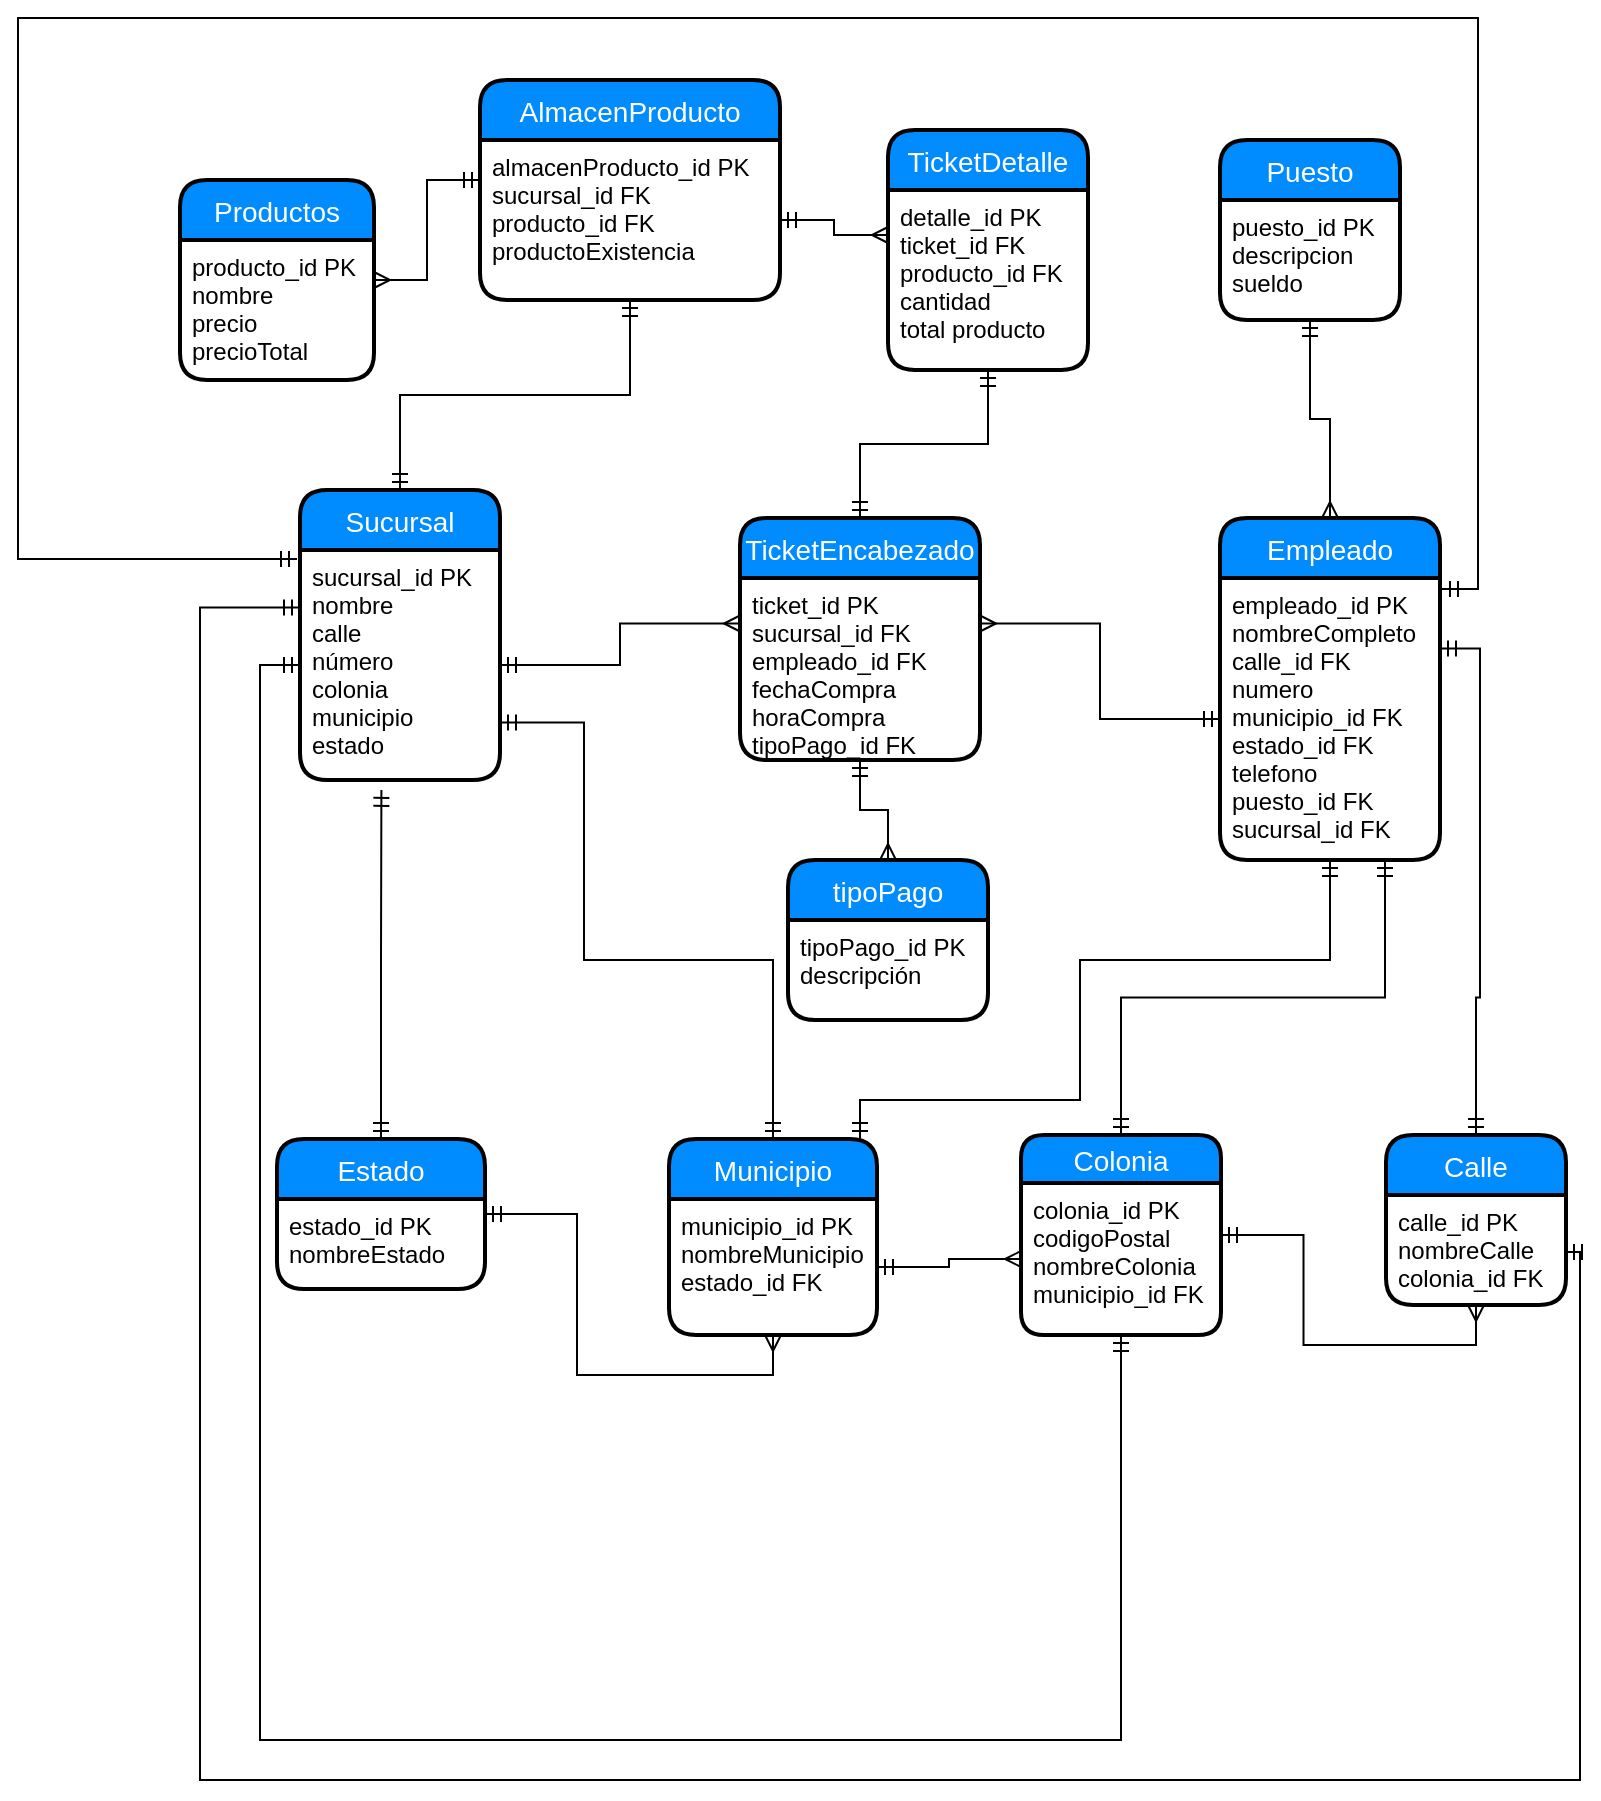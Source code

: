 <mxfile version="12.0.2" type="device" pages="1"><diagram id="1duJwffLRV239MM4g9u-" name="Page-1"><mxGraphModel dx="2221" dy="2103" grid="1" gridSize="10" guides="1" tooltips="1" connect="1" arrows="1" fold="1" page="1" pageScale="1" pageWidth="827" pageHeight="1169" math="0" shadow="0"><root><mxCell id="0"/><mxCell id="1" parent="0"/><mxCell id="F7GqYB8TlzYs9EUbxnbi-29" style="edgeStyle=orthogonalEdgeStyle;rounded=0;orthogonalLoop=1;jettySize=auto;html=1;entryX=0.5;entryY=1;entryDx=0;entryDy=0;endArrow=ERmandOne;endFill=0;startArrow=ERmandOne;startFill=0;" parent="1" source="F7GqYB8TlzYs9EUbxnbi-15" target="F7GqYB8TlzYs9EUbxnbi-14" edge="1"><mxGeometry relative="1" as="geometry"/></mxCell><mxCell id="F7GqYB8TlzYs9EUbxnbi-15" value="TicketEncabezado" style="swimlane;childLayout=stackLayout;horizontal=1;startSize=30;horizontalStack=0;fillColor=#008cff;fontColor=#FFFFFF;rounded=1;fontSize=14;fontStyle=0;strokeWidth=2;resizeParent=0;resizeLast=1;shadow=0;dashed=0;align=center;" parent="1" vertex="1"><mxGeometry x="-60" y="-41" width="120" height="121" as="geometry"/></mxCell><mxCell id="F7GqYB8TlzYs9EUbxnbi-16" value="ticket_id PK&#10;sucursal_id FK&#10;empleado_id FK&#10;fechaCompra&#10;horaCompra&#10;tipoPago_id FK" style="align=left;strokeColor=none;fillColor=none;spacingLeft=4;fontSize=12;verticalAlign=top;resizable=0;rotatable=0;part=1;" parent="F7GqYB8TlzYs9EUbxnbi-15" vertex="1"><mxGeometry y="30" width="120" height="91" as="geometry"/></mxCell><mxCell id="F7GqYB8TlzYs9EUbxnbi-17" value="tipoPago" style="swimlane;childLayout=stackLayout;horizontal=1;startSize=30;horizontalStack=0;fillColor=#008cff;fontColor=#FFFFFF;rounded=1;fontSize=14;fontStyle=0;strokeWidth=2;resizeParent=0;resizeLast=1;shadow=0;dashed=0;align=center;" parent="1" vertex="1"><mxGeometry x="-36" y="130" width="100" height="80" as="geometry"/></mxCell><mxCell id="F7GqYB8TlzYs9EUbxnbi-18" value="tipoPago_id PK&#10;descripción" style="align=left;strokeColor=none;fillColor=none;spacingLeft=4;fontSize=12;verticalAlign=top;resizable=0;rotatable=0;part=1;" parent="F7GqYB8TlzYs9EUbxnbi-17" vertex="1"><mxGeometry y="30" width="100" height="50" as="geometry"/></mxCell><mxCell id="F7GqYB8TlzYs9EUbxnbi-30" style="edgeStyle=orthogonalEdgeStyle;rounded=0;orthogonalLoop=1;jettySize=auto;html=1;entryX=0.5;entryY=0;entryDx=0;entryDy=0;startArrow=ERmandOne;startFill=0;endArrow=ERmany;endFill=0;" parent="1" source="F7GqYB8TlzYs9EUbxnbi-12" target="F7GqYB8TlzYs9EUbxnbi-3" edge="1"><mxGeometry relative="1" as="geometry"/></mxCell><mxCell id="F7GqYB8TlzYs9EUbxnbi-31" style="edgeStyle=orthogonalEdgeStyle;rounded=0;orthogonalLoop=1;jettySize=auto;html=1;entryX=1;entryY=0.25;entryDx=0;entryDy=0;startArrow=ERmandOne;startFill=0;endArrow=ERmany;endFill=0;" parent="1" source="F7GqYB8TlzYs9EUbxnbi-4" target="F7GqYB8TlzYs9EUbxnbi-16" edge="1"><mxGeometry relative="1" as="geometry"/></mxCell><mxCell id="F7GqYB8TlzYs9EUbxnbi-3" value="Empleado" style="swimlane;childLayout=stackLayout;horizontal=1;startSize=30;horizontalStack=0;fillColor=#008cff;fontColor=#FFFFFF;rounded=1;fontSize=14;fontStyle=0;strokeWidth=2;resizeParent=0;resizeLast=1;shadow=0;dashed=0;align=center;" parent="1" vertex="1"><mxGeometry x="180" y="-41" width="110" height="171" as="geometry"/></mxCell><mxCell id="F7GqYB8TlzYs9EUbxnbi-4" value="empleado_id PK&#10;nombreCompleto&#10;calle_id FK&#10;numero&#10;municipio_id FK&#10;estado_id FK&#10;telefono&#10;puesto_id FK&#10;sucursal_id FK" style="align=left;strokeColor=none;fillColor=none;spacingLeft=4;fontSize=12;verticalAlign=top;resizable=0;rotatable=0;part=1;" parent="F7GqYB8TlzYs9EUbxnbi-3" vertex="1"><mxGeometry y="30" width="110" height="141" as="geometry"/></mxCell><mxCell id="F7GqYB8TlzYs9EUbxnbi-32" style="edgeStyle=orthogonalEdgeStyle;rounded=0;orthogonalLoop=1;jettySize=auto;html=1;entryX=0.5;entryY=0;entryDx=0;entryDy=0;startArrow=ERmandOne;startFill=0;endArrow=ERmany;endFill=0;" parent="1" source="F7GqYB8TlzYs9EUbxnbi-16" target="F7GqYB8TlzYs9EUbxnbi-17" edge="1"><mxGeometry relative="1" as="geometry"/></mxCell><mxCell id="F7GqYB8TlzYs9EUbxnbi-42" style="edgeStyle=orthogonalEdgeStyle;rounded=0;orthogonalLoop=1;jettySize=auto;html=1;entryX=0;entryY=0.25;entryDx=0;entryDy=0;startArrow=ERmany;startFill=0;endArrow=ERmandOne;endFill=0;" parent="1" source="F7GqYB8TlzYs9EUbxnbi-8" target="F7GqYB8TlzYs9EUbxnbi-38" edge="1"><mxGeometry relative="1" as="geometry"/></mxCell><mxCell id="F7GqYB8TlzYs9EUbxnbi-37" value="AlmacenProducto" style="swimlane;childLayout=stackLayout;horizontal=1;startSize=30;horizontalStack=0;fillColor=#008cff;fontColor=#FFFFFF;rounded=1;fontSize=14;fontStyle=0;strokeWidth=2;resizeParent=0;resizeLast=1;shadow=0;dashed=0;align=center;" parent="1" vertex="1"><mxGeometry x="-190" y="-260" width="150" height="110" as="geometry"/></mxCell><mxCell id="F7GqYB8TlzYs9EUbxnbi-38" value="almacenProducto_id PK&#10;sucursal_id FK&#10;producto_id FK&#10;productoExistencia&#10;" style="align=left;strokeColor=none;fillColor=none;spacingLeft=4;fontSize=12;verticalAlign=top;resizable=0;rotatable=0;part=1;" parent="F7GqYB8TlzYs9EUbxnbi-37" vertex="1"><mxGeometry y="30" width="150" height="80" as="geometry"/></mxCell><mxCell id="F7GqYB8TlzYs9EUbxnbi-43" style="edgeStyle=orthogonalEdgeStyle;rounded=0;orthogonalLoop=1;jettySize=auto;html=1;entryX=0;entryY=0.25;entryDx=0;entryDy=0;startArrow=ERmandOne;startFill=0;endArrow=ERmany;endFill=0;" parent="1" source="F7GqYB8TlzYs9EUbxnbi-38" target="F7GqYB8TlzYs9EUbxnbi-14" edge="1"><mxGeometry relative="1" as="geometry"/></mxCell><mxCell id="F7GqYB8TlzYs9EUbxnbi-49" style="edgeStyle=orthogonalEdgeStyle;rounded=0;orthogonalLoop=1;jettySize=auto;html=1;entryX=1;entryY=0.5;entryDx=0;entryDy=0;startArrow=ERmany;startFill=0;endArrow=ERmandOne;endFill=0;" parent="1" source="F7GqYB8TlzYs9EUbxnbi-45" target="F7GqYB8TlzYs9EUbxnbi-47" edge="1"><mxGeometry relative="1" as="geometry"/></mxCell><mxCell id="F7GqYB8TlzYs9EUbxnbi-8" value="Productos" style="swimlane;childLayout=stackLayout;horizontal=1;startSize=30;horizontalStack=0;fillColor=#008cff;fontColor=#FFFFFF;rounded=1;fontSize=14;fontStyle=0;strokeWidth=2;resizeParent=0;resizeLast=1;shadow=0;dashed=0;align=center;" parent="1" vertex="1"><mxGeometry x="-340" y="-210" width="97" height="100" as="geometry"/></mxCell><mxCell id="F7GqYB8TlzYs9EUbxnbi-9" value="producto_id PK&#10;nombre&#10;precio &#10;precioTotal" style="align=left;strokeColor=none;fillColor=none;spacingLeft=4;fontSize=12;verticalAlign=top;resizable=0;rotatable=0;part=1;" parent="F7GqYB8TlzYs9EUbxnbi-8" vertex="1"><mxGeometry y="30" width="97" height="70" as="geometry"/></mxCell><mxCell id="F7GqYB8TlzYs9EUbxnbi-13" value="TicketDetalle" style="swimlane;childLayout=stackLayout;horizontal=1;startSize=30;horizontalStack=0;fillColor=#008cff;fontColor=#FFFFFF;rounded=1;fontSize=14;fontStyle=0;strokeWidth=2;resizeParent=0;resizeLast=1;shadow=0;dashed=0;align=center;" parent="1" vertex="1"><mxGeometry x="14" y="-235" width="100" height="120" as="geometry"/></mxCell><mxCell id="F7GqYB8TlzYs9EUbxnbi-14" value="detalle_id PK&#10;ticket_id FK&#10;producto_id FK&#10;cantidad &#10;total producto" style="align=left;strokeColor=none;fillColor=none;spacingLeft=4;fontSize=12;verticalAlign=top;resizable=0;rotatable=0;part=1;" parent="F7GqYB8TlzYs9EUbxnbi-13" vertex="1"><mxGeometry y="30" width="100" height="90" as="geometry"/></mxCell><mxCell id="F7GqYB8TlzYs9EUbxnbi-11" value="Puesto" style="swimlane;childLayout=stackLayout;horizontal=1;startSize=30;horizontalStack=0;fillColor=#008cff;fontColor=#FFFFFF;rounded=1;fontSize=14;fontStyle=0;strokeWidth=2;resizeParent=0;resizeLast=1;shadow=0;dashed=0;align=center;" parent="1" vertex="1"><mxGeometry x="180" y="-230" width="90" height="90" as="geometry"/></mxCell><mxCell id="F7GqYB8TlzYs9EUbxnbi-12" value="puesto_id PK&#10;descripcion&#10;sueldo" style="align=left;strokeColor=none;fillColor=none;spacingLeft=4;fontSize=12;verticalAlign=top;resizable=0;rotatable=0;part=1;" parent="F7GqYB8TlzYs9EUbxnbi-11" vertex="1"><mxGeometry y="30" width="90" height="60" as="geometry"/></mxCell><mxCell id="6AQmGNHMPcwIidXktQIS-6" style="edgeStyle=orthogonalEdgeStyle;rounded=0;orthogonalLoop=1;jettySize=auto;html=1;entryX=0.5;entryY=1;entryDx=0;entryDy=0;startArrow=ERmandOne;startFill=0;endArrow=ERmandOne;endFill=0;" edge="1" parent="1" source="6AQmGNHMPcwIidXktQIS-1" target="F7GqYB8TlzYs9EUbxnbi-38"><mxGeometry relative="1" as="geometry"/></mxCell><mxCell id="6AQmGNHMPcwIidXktQIS-1" value="Sucursal" style="swimlane;childLayout=stackLayout;horizontal=1;startSize=30;horizontalStack=0;fillColor=#008cff;fontColor=#FFFFFF;rounded=1;fontSize=14;fontStyle=0;strokeWidth=2;resizeParent=0;resizeLast=1;shadow=0;dashed=0;align=center;" vertex="1" parent="1"><mxGeometry x="-280" y="-55" width="100" height="145" as="geometry"/></mxCell><mxCell id="6AQmGNHMPcwIidXktQIS-2" value="sucursal_id PK&#10;nombre&#10;calle&#10;número&#10;colonia&#10;municipio&#10;estado" style="align=left;strokeColor=none;fillColor=none;spacingLeft=4;fontSize=12;verticalAlign=top;resizable=0;rotatable=0;part=1;" vertex="1" parent="6AQmGNHMPcwIidXktQIS-1"><mxGeometry y="30" width="100" height="115" as="geometry"/></mxCell><mxCell id="6AQmGNHMPcwIidXktQIS-8" style="edgeStyle=orthogonalEdgeStyle;rounded=0;orthogonalLoop=1;jettySize=auto;html=1;entryX=0;entryY=0.25;entryDx=0;entryDy=0;startArrow=ERmandOne;startFill=0;endArrow=ERmany;endFill=0;" edge="1" parent="1" source="6AQmGNHMPcwIidXktQIS-2" target="F7GqYB8TlzYs9EUbxnbi-16"><mxGeometry relative="1" as="geometry"/></mxCell><mxCell id="6AQmGNHMPcwIidXktQIS-16" style="edgeStyle=orthogonalEdgeStyle;rounded=0;orthogonalLoop=1;jettySize=auto;html=1;entryX=0.5;entryY=1;entryDx=0;entryDy=0;startArrow=ERmandOne;startFill=0;endArrow=ERmany;endFill=0;" edge="1" parent="1" source="6AQmGNHMPcwIidXktQIS-13" target="F7GqYB8TlzYs9EUbxnbi-47"><mxGeometry relative="1" as="geometry"/></mxCell><mxCell id="6AQmGNHMPcwIidXktQIS-19" style="edgeStyle=orthogonalEdgeStyle;rounded=0;orthogonalLoop=1;jettySize=auto;html=1;entryX=0.5;entryY=1;entryDx=0;entryDy=0;startArrow=ERmandOne;startFill=0;endArrow=ERmany;endFill=0;" edge="1" parent="1" source="F7GqYB8TlzYs9EUbxnbi-44" target="6AQmGNHMPcwIidXktQIS-17"><mxGeometry relative="1" as="geometry"/></mxCell><mxCell id="6AQmGNHMPcwIidXktQIS-28" style="edgeStyle=orthogonalEdgeStyle;rounded=0;orthogonalLoop=1;jettySize=auto;html=1;entryX=0.407;entryY=1.043;entryDx=0;entryDy=0;entryPerimeter=0;startArrow=ERmandOne;startFill=0;endArrow=ERmandOne;endFill=0;" edge="1" parent="1" source="6AQmGNHMPcwIidXktQIS-13" target="6AQmGNHMPcwIidXktQIS-2"><mxGeometry relative="1" as="geometry"/></mxCell><mxCell id="6AQmGNHMPcwIidXktQIS-13" value="Estado" style="swimlane;childLayout=stackLayout;horizontal=1;startSize=30;horizontalStack=0;fillColor=#008cff;fontColor=#FFFFFF;rounded=1;fontSize=14;fontStyle=0;strokeWidth=2;resizeParent=0;resizeLast=1;shadow=0;dashed=0;align=center;" vertex="1" parent="1"><mxGeometry x="-291.5" y="269.5" width="104" height="75" as="geometry"/></mxCell><mxCell id="6AQmGNHMPcwIidXktQIS-14" value="estado_id PK&#10;nombreEstado" style="align=left;strokeColor=none;fillColor=none;spacingLeft=4;fontSize=12;verticalAlign=top;resizable=0;rotatable=0;part=1;" vertex="1" parent="6AQmGNHMPcwIidXktQIS-13"><mxGeometry y="30" width="104" height="45" as="geometry"/></mxCell><mxCell id="6AQmGNHMPcwIidXktQIS-26" style="edgeStyle=orthogonalEdgeStyle;rounded=0;orthogonalLoop=1;jettySize=auto;html=1;entryX=1;entryY=0.75;entryDx=0;entryDy=0;startArrow=ERmandOne;startFill=0;endArrow=ERmandOne;endFill=0;" edge="1" parent="1" source="F7GqYB8TlzYs9EUbxnbi-46" target="6AQmGNHMPcwIidXktQIS-2"><mxGeometry relative="1" as="geometry"><Array as="points"><mxPoint x="-44" y="180"/><mxPoint x="-138" y="180"/><mxPoint x="-138" y="61"/></Array></mxGeometry></mxCell><mxCell id="6AQmGNHMPcwIidXktQIS-30" style="edgeStyle=orthogonalEdgeStyle;rounded=0;orthogonalLoop=1;jettySize=auto;html=1;entryX=0.5;entryY=1;entryDx=0;entryDy=0;startArrow=ERmandOne;startFill=0;endArrow=ERmandOne;endFill=0;" edge="1" parent="1" source="F7GqYB8TlzYs9EUbxnbi-46" target="F7GqYB8TlzYs9EUbxnbi-4"><mxGeometry relative="1" as="geometry"><Array as="points"><mxPoint y="250"/><mxPoint x="110" y="250"/><mxPoint x="110" y="180"/><mxPoint x="235" y="180"/></Array></mxGeometry></mxCell><mxCell id="F7GqYB8TlzYs9EUbxnbi-46" value="Municipio" style="swimlane;childLayout=stackLayout;horizontal=1;startSize=30;horizontalStack=0;fillColor=#008cff;fontColor=#FFFFFF;rounded=1;fontSize=14;fontStyle=0;strokeWidth=2;resizeParent=0;resizeLast=1;shadow=0;dashed=0;align=center;" parent="1" vertex="1"><mxGeometry x="-95.5" y="269.5" width="104" height="98" as="geometry"/></mxCell><mxCell id="F7GqYB8TlzYs9EUbxnbi-47" value="municipio_id PK&#10;nombreMunicipio&#10;estado_id FK" style="align=left;strokeColor=none;fillColor=none;spacingLeft=4;fontSize=12;verticalAlign=top;resizable=0;rotatable=0;part=1;" parent="F7GqYB8TlzYs9EUbxnbi-46" vertex="1"><mxGeometry y="30" width="104" height="68" as="geometry"/></mxCell><mxCell id="6AQmGNHMPcwIidXktQIS-29" style="edgeStyle=orthogonalEdgeStyle;rounded=0;orthogonalLoop=1;jettySize=auto;html=1;entryX=0.75;entryY=1;entryDx=0;entryDy=0;startArrow=ERmandOne;startFill=0;endArrow=ERmandOne;endFill=0;" edge="1" parent="1" source="F7GqYB8TlzYs9EUbxnbi-44" target="F7GqYB8TlzYs9EUbxnbi-4"><mxGeometry relative="1" as="geometry"/></mxCell><mxCell id="F7GqYB8TlzYs9EUbxnbi-44" value="Colonia" style="swimlane;childLayout=stackLayout;horizontal=1;startSize=24;horizontalStack=0;fillColor=#008cff;fontColor=#FFFFFF;rounded=1;fontSize=14;fontStyle=0;strokeWidth=2;resizeParent=0;resizeLast=1;shadow=0;dashed=0;align=center;arcSize=16;" parent="1" vertex="1"><mxGeometry x="80.5" y="267.5" width="100" height="100" as="geometry"/></mxCell><mxCell id="F7GqYB8TlzYs9EUbxnbi-45" value="colonia_id PK&#10;codigoPostal&#10;nombreColonia&#10;municipio_id FK" style="align=left;strokeColor=none;fillColor=none;spacingLeft=4;fontSize=12;verticalAlign=top;resizable=0;rotatable=0;part=1;" parent="F7GqYB8TlzYs9EUbxnbi-44" vertex="1"><mxGeometry y="24" width="100" height="76" as="geometry"/></mxCell><mxCell id="6AQmGNHMPcwIidXktQIS-20" style="edgeStyle=orthogonalEdgeStyle;rounded=0;orthogonalLoop=1;jettySize=auto;html=1;entryX=1;entryY=0.25;entryDx=0;entryDy=0;startArrow=ERmandOne;startFill=0;endArrow=ERmandOne;endFill=0;" edge="1" parent="1" source="6AQmGNHMPcwIidXktQIS-17" target="F7GqYB8TlzYs9EUbxnbi-4"><mxGeometry relative="1" as="geometry"/></mxCell><mxCell id="6AQmGNHMPcwIidXktQIS-17" value="Calle" style="swimlane;childLayout=stackLayout;horizontal=1;startSize=30;horizontalStack=0;fillColor=#008cff;fontColor=#FFFFFF;rounded=1;fontSize=14;fontStyle=0;strokeWidth=2;resizeParent=0;resizeLast=1;shadow=0;dashed=0;align=center;" vertex="1" parent="1"><mxGeometry x="263" y="267.5" width="90" height="85" as="geometry"/></mxCell><mxCell id="6AQmGNHMPcwIidXktQIS-18" value="calle_id PK&#10;nombreCalle&#10;colonia_id FK" style="align=left;strokeColor=none;fillColor=none;spacingLeft=4;fontSize=12;verticalAlign=top;resizable=0;rotatable=0;part=1;" vertex="1" parent="6AQmGNHMPcwIidXktQIS-17"><mxGeometry y="30" width="90" height="55" as="geometry"/></mxCell><mxCell id="6AQmGNHMPcwIidXktQIS-22" style="edgeStyle=orthogonalEdgeStyle;rounded=0;orthogonalLoop=1;jettySize=auto;html=1;entryX=0;entryY=0.25;entryDx=0;entryDy=0;startArrow=ERmandOne;startFill=0;endArrow=ERmandOne;endFill=0;" edge="1" parent="1" source="6AQmGNHMPcwIidXktQIS-18" target="6AQmGNHMPcwIidXktQIS-2"><mxGeometry relative="1" as="geometry"><Array as="points"><mxPoint x="360" y="326"/><mxPoint x="360" y="590"/><mxPoint x="-330" y="590"/><mxPoint x="-330" y="4"/></Array></mxGeometry></mxCell><mxCell id="6AQmGNHMPcwIidXktQIS-23" style="edgeStyle=orthogonalEdgeStyle;rounded=0;orthogonalLoop=1;jettySize=auto;html=1;entryX=0;entryY=0.5;entryDx=0;entryDy=0;startArrow=ERmandOne;startFill=0;endArrow=ERmandOne;endFill=0;" edge="1" parent="1" source="F7GqYB8TlzYs9EUbxnbi-45" target="6AQmGNHMPcwIidXktQIS-2"><mxGeometry relative="1" as="geometry"><Array as="points"><mxPoint x="130" y="570"/><mxPoint x="-300" y="570"/><mxPoint x="-300" y="33"/></Array></mxGeometry></mxCell><mxCell id="6AQmGNHMPcwIidXktQIS-33" style="edgeStyle=orthogonalEdgeStyle;rounded=0;orthogonalLoop=1;jettySize=auto;html=1;entryX=1.009;entryY=0.039;entryDx=0;entryDy=0;entryPerimeter=0;startArrow=ERmandOne;startFill=0;endArrow=ERmandOne;endFill=0;exitX=-0.015;exitY=0.039;exitDx=0;exitDy=0;exitPerimeter=0;" edge="1" parent="1" source="6AQmGNHMPcwIidXktQIS-2" target="F7GqYB8TlzYs9EUbxnbi-4"><mxGeometry relative="1" as="geometry"><mxPoint x="-300" y="-20" as="sourcePoint"/><Array as="points"><mxPoint x="-421" y="-21"/><mxPoint x="-421" y="-291"/><mxPoint x="309" y="-291"/><mxPoint x="309" y="-6"/></Array></mxGeometry></mxCell></root></mxGraphModel></diagram></mxfile>